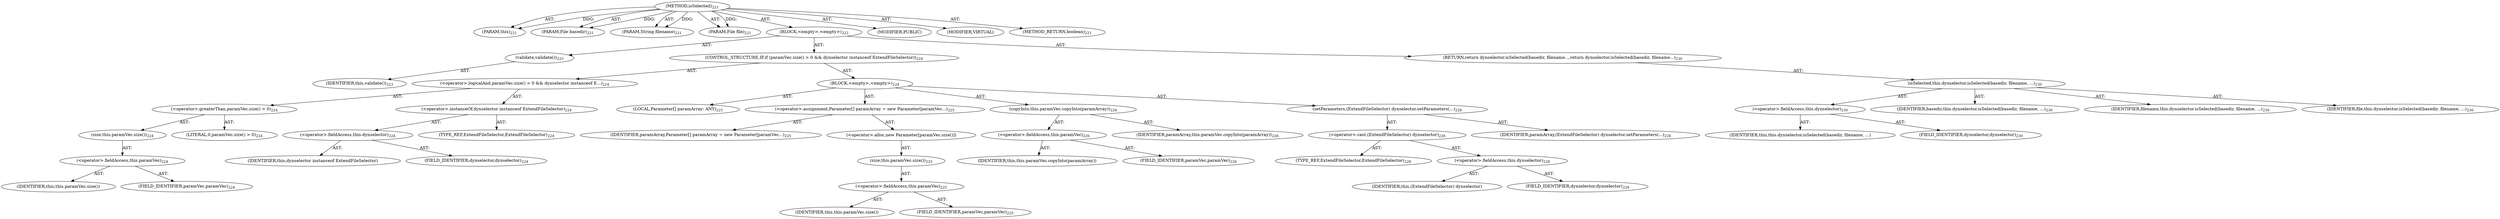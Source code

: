 digraph "isSelected" {  
"111669149705" [label = <(METHOD,isSelected)<SUB>221</SUB>> ]
"115964116998" [label = <(PARAM,this)<SUB>221</SUB>> ]
"115964117006" [label = <(PARAM,File basedir)<SUB>221</SUB>> ]
"115964117007" [label = <(PARAM,String filename)<SUB>221</SUB>> ]
"115964117008" [label = <(PARAM,File file)<SUB>221</SUB>> ]
"25769803806" [label = <(BLOCK,&lt;empty&gt;,&lt;empty&gt;)<SUB>222</SUB>> ]
"30064771178" [label = <(validate,validate())<SUB>223</SUB>> ]
"68719476761" [label = <(IDENTIFIER,this,validate())<SUB>223</SUB>> ]
"47244640277" [label = <(CONTROL_STRUCTURE,IF,if (paramVec.size() &gt; 0 &amp;&amp; dynselector instanceof ExtendFileSelector))<SUB>224</SUB>> ]
"30064771179" [label = <(&lt;operator&gt;.logicalAnd,paramVec.size() &gt; 0 &amp;&amp; dynselector instanceof E...)<SUB>224</SUB>> ]
"30064771180" [label = <(&lt;operator&gt;.greaterThan,paramVec.size() &gt; 0)<SUB>224</SUB>> ]
"30064771181" [label = <(size,this.paramVec.size())<SUB>224</SUB>> ]
"30064771182" [label = <(&lt;operator&gt;.fieldAccess,this.paramVec)<SUB>224</SUB>> ]
"68719476803" [label = <(IDENTIFIER,this,this.paramVec.size())> ]
"55834574880" [label = <(FIELD_IDENTIFIER,paramVec,paramVec)<SUB>224</SUB>> ]
"90194313243" [label = <(LITERAL,0,paramVec.size() &gt; 0)<SUB>224</SUB>> ]
"30064771183" [label = <(&lt;operator&gt;.instanceOf,dynselector instanceof ExtendFileSelector)<SUB>224</SUB>> ]
"30064771184" [label = <(&lt;operator&gt;.fieldAccess,this.dynselector)<SUB>224</SUB>> ]
"68719476804" [label = <(IDENTIFIER,this,dynselector instanceof ExtendFileSelector)> ]
"55834574881" [label = <(FIELD_IDENTIFIER,dynselector,dynselector)<SUB>224</SUB>> ]
"180388626434" [label = <(TYPE_REF,ExtendFileSelector,ExtendFileSelector)<SUB>224</SUB>> ]
"25769803807" [label = <(BLOCK,&lt;empty&gt;,&lt;empty&gt;)<SUB>224</SUB>> ]
"94489280515" [label = <(LOCAL,Parameter[] paramArray: ANY)<SUB>225</SUB>> ]
"30064771185" [label = <(&lt;operator&gt;.assignment,Parameter[] paramArray = new Parameter[paramVec...)<SUB>225</SUB>> ]
"68719476805" [label = <(IDENTIFIER,paramArray,Parameter[] paramArray = new Parameter[paramVec...)<SUB>225</SUB>> ]
"30064771186" [label = <(&lt;operator&gt;.alloc,new Parameter[paramVec.size()])> ]
"30064771187" [label = <(size,this.paramVec.size())<SUB>225</SUB>> ]
"30064771188" [label = <(&lt;operator&gt;.fieldAccess,this.paramVec)<SUB>225</SUB>> ]
"68719476806" [label = <(IDENTIFIER,this,this.paramVec.size())> ]
"55834574882" [label = <(FIELD_IDENTIFIER,paramVec,paramVec)<SUB>225</SUB>> ]
"30064771189" [label = <(copyInto,this.paramVec.copyInto(paramArray))<SUB>226</SUB>> ]
"30064771190" [label = <(&lt;operator&gt;.fieldAccess,this.paramVec)<SUB>226</SUB>> ]
"68719476807" [label = <(IDENTIFIER,this,this.paramVec.copyInto(paramArray))> ]
"55834574883" [label = <(FIELD_IDENTIFIER,paramVec,paramVec)<SUB>226</SUB>> ]
"68719476808" [label = <(IDENTIFIER,paramArray,this.paramVec.copyInto(paramArray))<SUB>226</SUB>> ]
"30064771191" [label = <(setParameters,(ExtendFileSelector) dynselector.setParameters(...)<SUB>228</SUB>> ]
"30064771192" [label = <(&lt;operator&gt;.cast,(ExtendFileSelector) dynselector)<SUB>228</SUB>> ]
"180388626435" [label = <(TYPE_REF,ExtendFileSelector,ExtendFileSelector)<SUB>228</SUB>> ]
"30064771193" [label = <(&lt;operator&gt;.fieldAccess,this.dynselector)<SUB>228</SUB>> ]
"68719476809" [label = <(IDENTIFIER,this,(ExtendFileSelector) dynselector)> ]
"55834574884" [label = <(FIELD_IDENTIFIER,dynselector,dynselector)<SUB>228</SUB>> ]
"68719476810" [label = <(IDENTIFIER,paramArray,(ExtendFileSelector) dynselector.setParameters(...)<SUB>228</SUB>> ]
"146028888066" [label = <(RETURN,return dynselector.isSelected(basedir, filename...,return dynselector.isSelected(basedir, filename...)<SUB>230</SUB>> ]
"30064771194" [label = <(isSelected,this.dynselector.isSelected(basedir, filename, ...)<SUB>230</SUB>> ]
"30064771195" [label = <(&lt;operator&gt;.fieldAccess,this.dynselector)<SUB>230</SUB>> ]
"68719476811" [label = <(IDENTIFIER,this,this.dynselector.isSelected(basedir, filename, ...)> ]
"55834574885" [label = <(FIELD_IDENTIFIER,dynselector,dynselector)<SUB>230</SUB>> ]
"68719476812" [label = <(IDENTIFIER,basedir,this.dynselector.isSelected(basedir, filename, ...)<SUB>230</SUB>> ]
"68719476813" [label = <(IDENTIFIER,filename,this.dynselector.isSelected(basedir, filename, ...)<SUB>230</SUB>> ]
"68719476814" [label = <(IDENTIFIER,file,this.dynselector.isSelected(basedir, filename, ...)<SUB>230</SUB>> ]
"133143986198" [label = <(MODIFIER,PUBLIC)> ]
"133143986199" [label = <(MODIFIER,VIRTUAL)> ]
"128849018889" [label = <(METHOD_RETURN,boolean)<SUB>221</SUB>> ]
  "111669149705" -> "115964116998"  [ label = "AST: "] 
  "111669149705" -> "115964117006"  [ label = "AST: "] 
  "111669149705" -> "115964117007"  [ label = "AST: "] 
  "111669149705" -> "115964117008"  [ label = "AST: "] 
  "111669149705" -> "25769803806"  [ label = "AST: "] 
  "111669149705" -> "133143986198"  [ label = "AST: "] 
  "111669149705" -> "133143986199"  [ label = "AST: "] 
  "111669149705" -> "128849018889"  [ label = "AST: "] 
  "25769803806" -> "30064771178"  [ label = "AST: "] 
  "25769803806" -> "47244640277"  [ label = "AST: "] 
  "25769803806" -> "146028888066"  [ label = "AST: "] 
  "30064771178" -> "68719476761"  [ label = "AST: "] 
  "47244640277" -> "30064771179"  [ label = "AST: "] 
  "47244640277" -> "25769803807"  [ label = "AST: "] 
  "30064771179" -> "30064771180"  [ label = "AST: "] 
  "30064771179" -> "30064771183"  [ label = "AST: "] 
  "30064771180" -> "30064771181"  [ label = "AST: "] 
  "30064771180" -> "90194313243"  [ label = "AST: "] 
  "30064771181" -> "30064771182"  [ label = "AST: "] 
  "30064771182" -> "68719476803"  [ label = "AST: "] 
  "30064771182" -> "55834574880"  [ label = "AST: "] 
  "30064771183" -> "30064771184"  [ label = "AST: "] 
  "30064771183" -> "180388626434"  [ label = "AST: "] 
  "30064771184" -> "68719476804"  [ label = "AST: "] 
  "30064771184" -> "55834574881"  [ label = "AST: "] 
  "25769803807" -> "94489280515"  [ label = "AST: "] 
  "25769803807" -> "30064771185"  [ label = "AST: "] 
  "25769803807" -> "30064771189"  [ label = "AST: "] 
  "25769803807" -> "30064771191"  [ label = "AST: "] 
  "30064771185" -> "68719476805"  [ label = "AST: "] 
  "30064771185" -> "30064771186"  [ label = "AST: "] 
  "30064771186" -> "30064771187"  [ label = "AST: "] 
  "30064771187" -> "30064771188"  [ label = "AST: "] 
  "30064771188" -> "68719476806"  [ label = "AST: "] 
  "30064771188" -> "55834574882"  [ label = "AST: "] 
  "30064771189" -> "30064771190"  [ label = "AST: "] 
  "30064771189" -> "68719476808"  [ label = "AST: "] 
  "30064771190" -> "68719476807"  [ label = "AST: "] 
  "30064771190" -> "55834574883"  [ label = "AST: "] 
  "30064771191" -> "30064771192"  [ label = "AST: "] 
  "30064771191" -> "68719476810"  [ label = "AST: "] 
  "30064771192" -> "180388626435"  [ label = "AST: "] 
  "30064771192" -> "30064771193"  [ label = "AST: "] 
  "30064771193" -> "68719476809"  [ label = "AST: "] 
  "30064771193" -> "55834574884"  [ label = "AST: "] 
  "146028888066" -> "30064771194"  [ label = "AST: "] 
  "30064771194" -> "30064771195"  [ label = "AST: "] 
  "30064771194" -> "68719476812"  [ label = "AST: "] 
  "30064771194" -> "68719476813"  [ label = "AST: "] 
  "30064771194" -> "68719476814"  [ label = "AST: "] 
  "30064771195" -> "68719476811"  [ label = "AST: "] 
  "30064771195" -> "55834574885"  [ label = "AST: "] 
  "111669149705" -> "115964116998"  [ label = "DDG: "] 
  "111669149705" -> "115964117006"  [ label = "DDG: "] 
  "111669149705" -> "115964117007"  [ label = "DDG: "] 
  "111669149705" -> "115964117008"  [ label = "DDG: "] 
}
